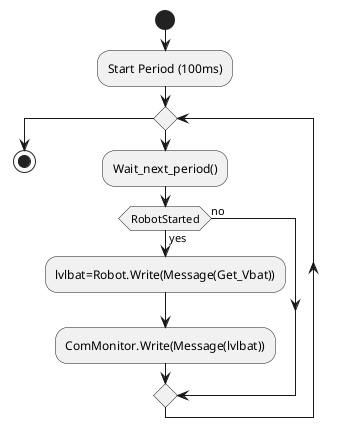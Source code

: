 @startuml
'Fonctionnalite 13 : Checkbattery

skinparam monochrome true

start
:Start Period (100ms);

while ()
  :Wait_next_period();
  if (RobotStarted) then (yes)
  :lvlbat=Robot.Write(Message(Get_Vbat));
  :ComMonitor.Write(Message(lvlbat));
else (no)
  
endif


endwhile




stop
@enduml
